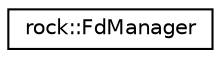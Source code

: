 digraph "类继承关系图"
{
 // LATEX_PDF_SIZE
  edge [fontname="Helvetica",fontsize="10",labelfontname="Helvetica",labelfontsize="10"];
  node [fontname="Helvetica",fontsize="10",shape=record];
  rankdir="LR";
  Node0 [label="rock::FdManager",height=0.2,width=0.4,color="black", fillcolor="white", style="filled",URL="$classrock_1_1FdManager.html",tooltip="文件句柄管理类"];
}
